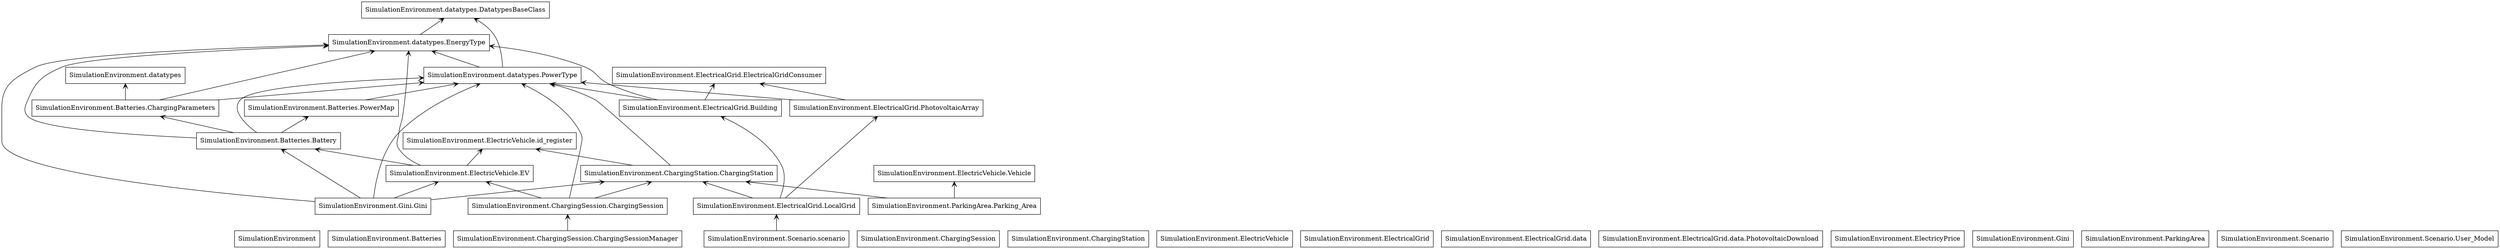 digraph "packages" {
rankdir=BT
charset="utf-8"
"SimulationEnvironment" [color="black", label=<SimulationEnvironment>, shape="box", style="solid"];
"SimulationEnvironment.Batteries" [color="black", label=<SimulationEnvironment.Batteries>, shape="box", style="solid"];
"SimulationEnvironment.Batteries.Battery" [color="black", label=<SimulationEnvironment.Batteries.Battery>, shape="box", style="solid"];
"SimulationEnvironment.Batteries.ChargingParameters" [color="black", label=<SimulationEnvironment.Batteries.ChargingParameters>, shape="box", style="solid"];
"SimulationEnvironment.Batteries.PowerMap" [color="black", label=<SimulationEnvironment.Batteries.PowerMap>, shape="box", style="solid"];
"SimulationEnvironment.ChargingSession" [color="black", label=<SimulationEnvironment.ChargingSession>, shape="box", style="solid"];
"SimulationEnvironment.ChargingSession.ChargingSession" [color="black", label=<SimulationEnvironment.ChargingSession.ChargingSession>, shape="box", style="solid"];
"SimulationEnvironment.ChargingSession.ChargingSessionManager" [color="black", label=<SimulationEnvironment.ChargingSession.ChargingSessionManager>, shape="box", style="solid"];
"SimulationEnvironment.ChargingStation" [color="black", label=<SimulationEnvironment.ChargingStation>, shape="box", style="solid"];
"SimulationEnvironment.ChargingStation.ChargingStation" [color="black", label=<SimulationEnvironment.ChargingStation.ChargingStation>, shape="box", style="solid"];
"SimulationEnvironment.ElectricVehicle" [color="black", label=<SimulationEnvironment.ElectricVehicle>, shape="box", style="solid"];
"SimulationEnvironment.ElectricVehicle.EV" [color="black", label=<SimulationEnvironment.ElectricVehicle.EV>, shape="box", style="solid"];
"SimulationEnvironment.ElectricVehicle.Vehicle" [color="black", label=<SimulationEnvironment.ElectricVehicle.Vehicle>, shape="box", style="solid"];
"SimulationEnvironment.ElectricVehicle.id_register" [color="black", label=<SimulationEnvironment.ElectricVehicle.id_register>, shape="box", style="solid"];
"SimulationEnvironment.ElectricalGrid" [color="black", label=<SimulationEnvironment.ElectricalGrid>, shape="box", style="solid"];
"SimulationEnvironment.ElectricalGrid.Building" [color="black", label=<SimulationEnvironment.ElectricalGrid.Building>, shape="box", style="solid"];
"SimulationEnvironment.ElectricalGrid.ElectricalGridConsumer" [color="black", label=<SimulationEnvironment.ElectricalGrid.ElectricalGridConsumer>, shape="box", style="solid"];
"SimulationEnvironment.ElectricalGrid.LocalGrid" [color="black", label=<SimulationEnvironment.ElectricalGrid.LocalGrid>, shape="box", style="solid"];
"SimulationEnvironment.ElectricalGrid.PhotovoltaicArray" [color="black", label=<SimulationEnvironment.ElectricalGrid.PhotovoltaicArray>, shape="box", style="solid"];
"SimulationEnvironment.ElectricalGrid.data" [color="black", label=<SimulationEnvironment.ElectricalGrid.data>, shape="box", style="solid"];
"SimulationEnvironment.ElectricalGrid.data.PhotovoltaicDownload" [color="black", label=<SimulationEnvironment.ElectricalGrid.data.PhotovoltaicDownload>, shape="box", style="solid"];
"SimulationEnvironment.ElectricyPrice" [color="black", label=<SimulationEnvironment.ElectricyPrice>, shape="box", style="solid"];
"SimulationEnvironment.Gini" [color="black", label=<SimulationEnvironment.Gini>, shape="box", style="solid"];
"SimulationEnvironment.Gini.Gini" [color="black", label=<SimulationEnvironment.Gini.Gini>, shape="box", style="solid"];
"SimulationEnvironment.ParkingArea" [color="black", label=<SimulationEnvironment.ParkingArea>, shape="box", style="solid"];
"SimulationEnvironment.ParkingArea.Parking_Area" [color="black", label=<SimulationEnvironment.ParkingArea.Parking_Area>, shape="box", style="solid"];
"SimulationEnvironment.Scenario" [color="black", label=<SimulationEnvironment.Scenario>, shape="box", style="solid"];
"SimulationEnvironment.Scenario.User_Model" [color="black", label=<SimulationEnvironment.Scenario.User_Model>, shape="box", style="solid"];
"SimulationEnvironment.Scenario.scenario" [color="black", label=<SimulationEnvironment.Scenario.scenario>, shape="box", style="solid"];
"SimulationEnvironment.datatypes" [color="black", label=<SimulationEnvironment.datatypes>, shape="box", style="solid"];
"SimulationEnvironment.datatypes.DatatypesBaseClass" [color="black", label=<SimulationEnvironment.datatypes.DatatypesBaseClass>, shape="box", style="solid"];
"SimulationEnvironment.datatypes.EnergyType" [color="black", label=<SimulationEnvironment.datatypes.EnergyType>, shape="box", style="solid"];
"SimulationEnvironment.datatypes.PowerType" [color="black", label=<SimulationEnvironment.datatypes.PowerType>, shape="box", style="solid"];
"SimulationEnvironment.Batteries.Battery" -> "SimulationEnvironment.Batteries.ChargingParameters" [arrowhead="open", arrowtail="none"];
"SimulationEnvironment.Batteries.Battery" -> "SimulationEnvironment.Batteries.PowerMap" [arrowhead="open", arrowtail="none"];
"SimulationEnvironment.Batteries.Battery" -> "SimulationEnvironment.datatypes.EnergyType" [arrowhead="open", arrowtail="none"];
"SimulationEnvironment.Batteries.Battery" -> "SimulationEnvironment.datatypes.PowerType" [arrowhead="open", arrowtail="none"];
"SimulationEnvironment.Batteries.ChargingParameters" -> "SimulationEnvironment.datatypes" [arrowhead="open", arrowtail="none"];
"SimulationEnvironment.Batteries.ChargingParameters" -> "SimulationEnvironment.datatypes.EnergyType" [arrowhead="open", arrowtail="none"];
"SimulationEnvironment.Batteries.ChargingParameters" -> "SimulationEnvironment.datatypes.PowerType" [arrowhead="open", arrowtail="none"];
"SimulationEnvironment.Batteries.PowerMap" -> "SimulationEnvironment.datatypes.PowerType" [arrowhead="open", arrowtail="none"];
"SimulationEnvironment.ChargingSession.ChargingSession" -> "SimulationEnvironment.ChargingStation.ChargingStation" [arrowhead="open", arrowtail="none"];
"SimulationEnvironment.ChargingSession.ChargingSession" -> "SimulationEnvironment.ElectricVehicle.EV" [arrowhead="open", arrowtail="none"];
"SimulationEnvironment.ChargingSession.ChargingSession" -> "SimulationEnvironment.datatypes.PowerType" [arrowhead="open", arrowtail="none"];
"SimulationEnvironment.ChargingSession.ChargingSessionManager" -> "SimulationEnvironment.ChargingSession.ChargingSession" [arrowhead="open", arrowtail="none"];
"SimulationEnvironment.ChargingStation.ChargingStation" -> "SimulationEnvironment.ElectricVehicle.id_register" [arrowhead="open", arrowtail="none"];
"SimulationEnvironment.ChargingStation.ChargingStation" -> "SimulationEnvironment.datatypes.PowerType" [arrowhead="open", arrowtail="none"];
"SimulationEnvironment.ElectricVehicle.EV" -> "SimulationEnvironment.Batteries.Battery" [arrowhead="open", arrowtail="none"];
"SimulationEnvironment.ElectricVehicle.EV" -> "SimulationEnvironment.ElectricVehicle.id_register" [arrowhead="open", arrowtail="none"];
"SimulationEnvironment.ElectricVehicle.EV" -> "SimulationEnvironment.datatypes.EnergyType" [arrowhead="open", arrowtail="none"];
"SimulationEnvironment.ElectricalGrid.Building" -> "SimulationEnvironment.ElectricalGrid.ElectricalGridConsumer" [arrowhead="open", arrowtail="none"];
"SimulationEnvironment.ElectricalGrid.Building" -> "SimulationEnvironment.datatypes.EnergyType" [arrowhead="open", arrowtail="none"];
"SimulationEnvironment.ElectricalGrid.Building" -> "SimulationEnvironment.datatypes.PowerType" [arrowhead="open", arrowtail="none"];
"SimulationEnvironment.ElectricalGrid.LocalGrid" -> "SimulationEnvironment.ChargingStation.ChargingStation" [arrowhead="open", arrowtail="none"];
"SimulationEnvironment.ElectricalGrid.LocalGrid" -> "SimulationEnvironment.ElectricalGrid.Building" [arrowhead="open", arrowtail="none"];
"SimulationEnvironment.ElectricalGrid.LocalGrid" -> "SimulationEnvironment.ElectricalGrid.PhotovoltaicArray" [arrowhead="open", arrowtail="none"];
"SimulationEnvironment.ElectricalGrid.PhotovoltaicArray" -> "SimulationEnvironment.ElectricalGrid.ElectricalGridConsumer" [arrowhead="open", arrowtail="none"];
"SimulationEnvironment.ElectricalGrid.PhotovoltaicArray" -> "SimulationEnvironment.datatypes.PowerType" [arrowhead="open", arrowtail="none"];
"SimulationEnvironment.Gini.Gini" -> "SimulationEnvironment.Batteries.Battery" [arrowhead="open", arrowtail="none"];
"SimulationEnvironment.Gini.Gini" -> "SimulationEnvironment.ChargingStation.ChargingStation" [arrowhead="open", arrowtail="none"];
"SimulationEnvironment.Gini.Gini" -> "SimulationEnvironment.ElectricVehicle.EV" [arrowhead="open", arrowtail="none"];
"SimulationEnvironment.Gini.Gini" -> "SimulationEnvironment.datatypes.EnergyType" [arrowhead="open", arrowtail="none"];
"SimulationEnvironment.Gini.Gini" -> "SimulationEnvironment.datatypes.PowerType" [arrowhead="open", arrowtail="none"];
"SimulationEnvironment.ParkingArea.Parking_Area" -> "SimulationEnvironment.ChargingStation.ChargingStation" [arrowhead="open", arrowtail="none"];
"SimulationEnvironment.ParkingArea.Parking_Area" -> "SimulationEnvironment.ElectricVehicle.Vehicle" [arrowhead="open", arrowtail="none"];
"SimulationEnvironment.Scenario.scenario" -> "SimulationEnvironment.ElectricalGrid.LocalGrid" [arrowhead="open", arrowtail="none"];
"SimulationEnvironment.datatypes.EnergyType" -> "SimulationEnvironment.datatypes.DatatypesBaseClass" [arrowhead="open", arrowtail="none"];
"SimulationEnvironment.datatypes.PowerType" -> "SimulationEnvironment.datatypes.DatatypesBaseClass" [arrowhead="open", arrowtail="none"];
"SimulationEnvironment.datatypes.PowerType" -> "SimulationEnvironment.datatypes.EnergyType" [arrowhead="open", arrowtail="none"];
}

